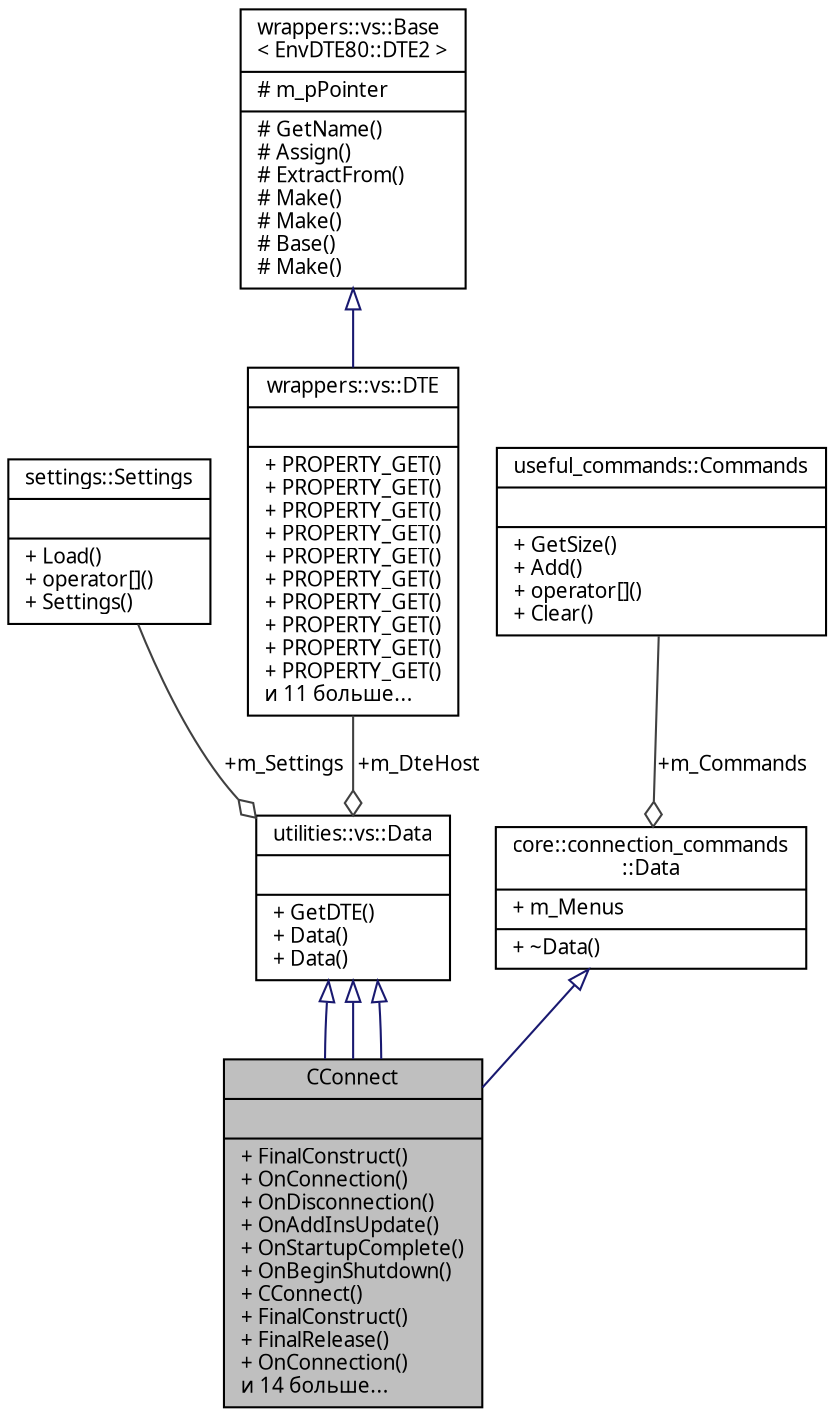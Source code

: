 digraph "CConnect"
{
 // INTERACTIVE_SVG=YES
  edge [fontname="Verdana",fontsize="10",labelfontname="Verdana",labelfontsize="10"];
  node [fontname="Verdana",fontsize="10",shape=record];
  Node1 [label="{CConnect\n||+ FinalConstruct()\l+ OnConnection()\l+ OnDisconnection()\l+ OnAddInsUpdate()\l+ OnStartupComplete()\l+ OnBeginShutdown()\l+ CConnect()\l+ FinalConstruct()\l+ FinalRelease()\l+ OnConnection()\lи 14 больше...\l}",height=0.2,width=0.4,color="black", fillcolor="grey75", style="filled", fontcolor="black"];
  Node2 -> Node1 [dir="back",color="midnightblue",fontsize="10",style="solid",arrowtail="onormal",fontname="Verdana"];
  Node2 [label="{utilities::vs::Data\n||+ GetDTE()\l+ Data()\l+ Data()\l}",height=0.2,width=0.4,color="black", fillcolor="white", style="filled",URL="$classutilities_1_1vs_1_1_data.html",tooltip="Класс входит в Раздел Utilities   Класс, содержащий данные, передаваемые командам надстройки..."];
  Node3 -> Node2 [color="grey25",fontsize="10",style="solid",label=" +m_Settings" ,arrowhead="odiamond",fontname="Verdana"];
  Node3 [label="{settings::Settings\n||+ Load()\l+ operator[]()\l+ Settings()\l}",height=0.2,width=0.4,color="black", fillcolor="white", style="filled",URL="$classsettings_1_1_settings.html",tooltip="Класс входит в Settings   Класс доступа к надстройкам системы. "];
  Node4 -> Node2 [color="grey25",fontsize="10",style="solid",label=" +m_DteHost" ,arrowhead="odiamond",fontname="Verdana"];
  Node4 [label="{wrappers::vs::DTE\n||+ PROPERTY_GET()\l+ PROPERTY_GET()\l+ PROPERTY_GET()\l+ PROPERTY_GET()\l+ PROPERTY_GET()\l+ PROPERTY_GET()\l+ PROPERTY_GET()\l+ PROPERTY_GET()\l+ PROPERTY_GET()\l+ PROPERTY_GET()\lи 11 больше...\l}",height=0.2,width=0.4,color="black", fillcolor="white", style="filled",URL="$classwrappers_1_1vs_1_1_d_t_e.html",tooltip="Класс входит в Проект Ide   Класс-обертка для EnvDTE80::DTE2. "];
  Node5 -> Node4 [dir="back",color="midnightblue",fontsize="10",style="solid",arrowtail="onormal",fontname="Verdana"];
  Node5 [label="{wrappers::vs::Base\l\< EnvDTE80::DTE2 \>\n|# m_pPointer\l|# GetName()\l# Assign()\l# ExtractFrom()\l# Make()\l# Make()\l# Base()\l# Make()\l}",height=0.2,width=0.4,color="black", fillcolor="white", style="filled",URL="$classwrappers_1_1vs_1_1_base.html"];
  Node2 -> Node1 [dir="back",color="midnightblue",fontsize="10",style="solid",arrowtail="onormal",fontname="Verdana"];
  Node6 -> Node1 [dir="back",color="midnightblue",fontsize="10",style="solid",arrowtail="onormal",fontname="Verdana"];
  Node6 [label="{core::connection_commands\l::Data\n|+ m_Menus\l|+ ~Data()\l}",height=0.2,width=0.4,color="black", fillcolor="white", style="filled",URL="$classcore_1_1connection__commands_1_1_data.html",tooltip="Класс входит в Проект ConnectionCommands   Класс, содержащий набор данных для работы классов проекта ..."];
  Node7 -> Node6 [color="grey25",fontsize="10",style="solid",label=" +m_Commands" ,arrowhead="odiamond",fontname="Verdana"];
  Node7 [label="{useful_commands::Commands\n||+ GetSize()\l+ Add()\l+ operator[]()\l+ Clear()\l}",height=0.2,width=0.4,color="black", fillcolor="white", style="filled",URL="$classuseful__commands_1_1_commands.html",tooltip="Класс входит в Проект UsefulCommands   Класс, содержащий список всех созданных объектов команд..."];
  Node2 -> Node1 [dir="back",color="midnightblue",fontsize="10",style="solid",arrowtail="onormal",fontname="Verdana"];
}
